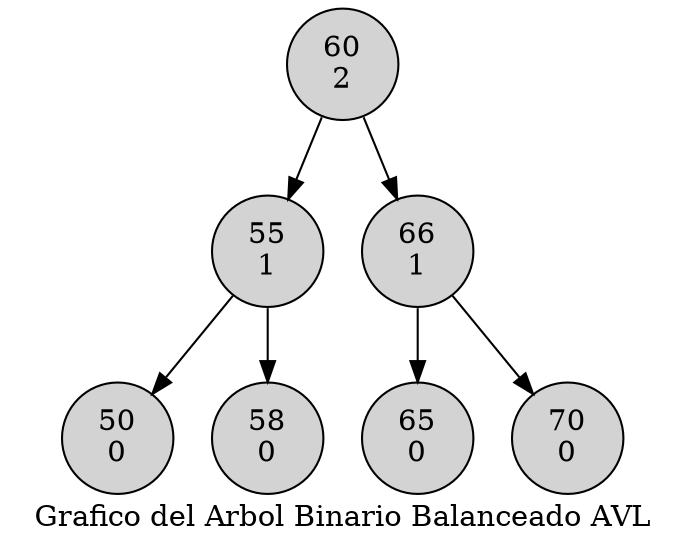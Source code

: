 digraph D{
node [shape=circle style=filled ] 
label= " Grafico del Arbol Binario Balanceado AVL " 
"60
2" -> "55
1" 
"55
1" -> "50
0" 
"55
1" -> "58
0" 
"60
2" -> "66
1" 
"66
1" -> "65
0" 
"66
1" -> "70
0" 

}